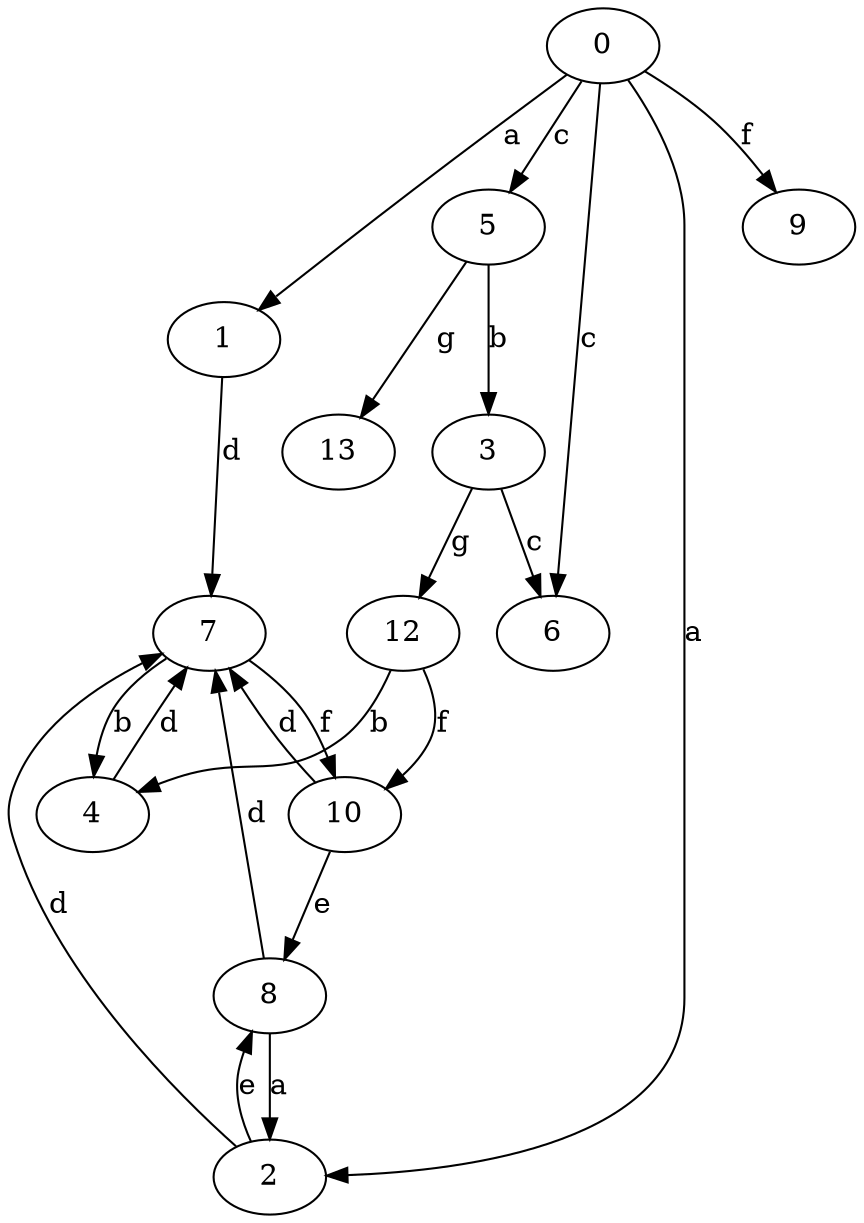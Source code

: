 strict digraph  {
1;
2;
3;
4;
5;
6;
7;
8;
0;
9;
10;
12;
13;
1 -> 7  [label=d];
2 -> 7  [label=d];
2 -> 8  [label=e];
3 -> 6  [label=c];
3 -> 12  [label=g];
4 -> 7  [label=d];
5 -> 3  [label=b];
5 -> 13  [label=g];
7 -> 4  [label=b];
7 -> 10  [label=f];
8 -> 2  [label=a];
8 -> 7  [label=d];
0 -> 1  [label=a];
0 -> 2  [label=a];
0 -> 5  [label=c];
0 -> 6  [label=c];
0 -> 9  [label=f];
10 -> 7  [label=d];
10 -> 8  [label=e];
12 -> 4  [label=b];
12 -> 10  [label=f];
}
